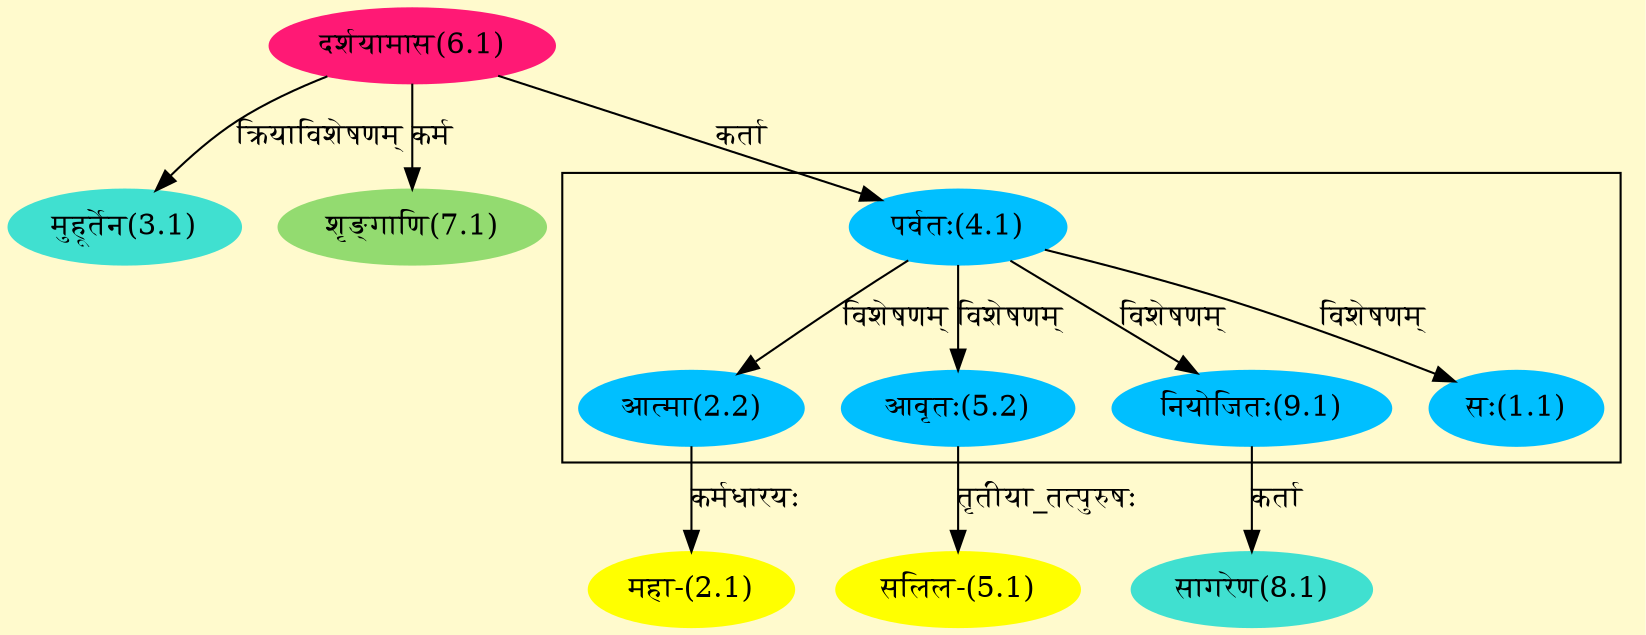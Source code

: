 digraph G{
rankdir=BT;
 compound=true;
 bgcolor="lemonchiffon1";

subgraph cluster_1{
Node1_1 [style=filled, color="#00BFFF" label = "सः(1.1)"]
Node4_1 [style=filled, color="#00BFFF" label = "पर्वतः(4.1)"]
Node2_2 [style=filled, color="#00BFFF" label = "आत्मा(2.2)"]
Node5_2 [style=filled, color="#00BFFF" label = "आवृतः(5.2)"]
Node9_1 [style=filled, color="#00BFFF" label = "नियोजितः(9.1)"]

}
Node2_1 [style=filled, color="#FFFF00" label = "महा-(2.1)"]
Node2_2 [style=filled, color="#00BFFF" label = "आत्मा(2.2)"]
Node3_1 [style=filled, color="#40E0D0" label = "मुहूर्तेन(3.1)"]
Node6_1 [style=filled, color="#FF1975" label = "दर्शयामास(6.1)"]
Node4_1 [style=filled, color="#00BFFF" label = "पर्वतः(4.1)"]
Node5_1 [style=filled, color="#FFFF00" label = "सलिल-(5.1)"]
Node5_2 [style=filled, color="#00BFFF" label = "आवृतः(5.2)"]
Node [style=filled, color="" label = "()"]
Node7_1 [style=filled, color="#93DB70" label = "शृङ्गाणि(7.1)"]
Node8_1 [style=filled, color="#40E0D0" label = "सागरेण(8.1)"]
Node9_1 [style=filled, color="#00BFFF" label = "नियोजितः(9.1)"]
/* Start of Relations section */

Node1_1 -> Node4_1 [  label="विशेषणम्"  dir="back" ]
Node2_1 -> Node2_2 [  label="कर्मधारयः"  dir="back" ]
Node2_2 -> Node4_1 [  label="विशेषणम्"  dir="back" ]
Node3_1 -> Node6_1 [  label="क्रियाविशेषणम्"  dir="back" ]
Node4_1 -> Node6_1 [  label="कर्ता"  dir="back" ]
Node5_1 -> Node5_2 [  label="तृतीया_तत्पुरुषः"  dir="back" ]
Node5_2 -> Node4_1 [  label="विशेषणम्"  dir="back" ]
Node7_1 -> Node6_1 [  label="कर्म"  dir="back" ]
Node8_1 -> Node9_1 [  label="कर्ता"  dir="back" ]
Node9_1 -> Node4_1 [  label="विशेषणम्"  dir="back" ]
}
